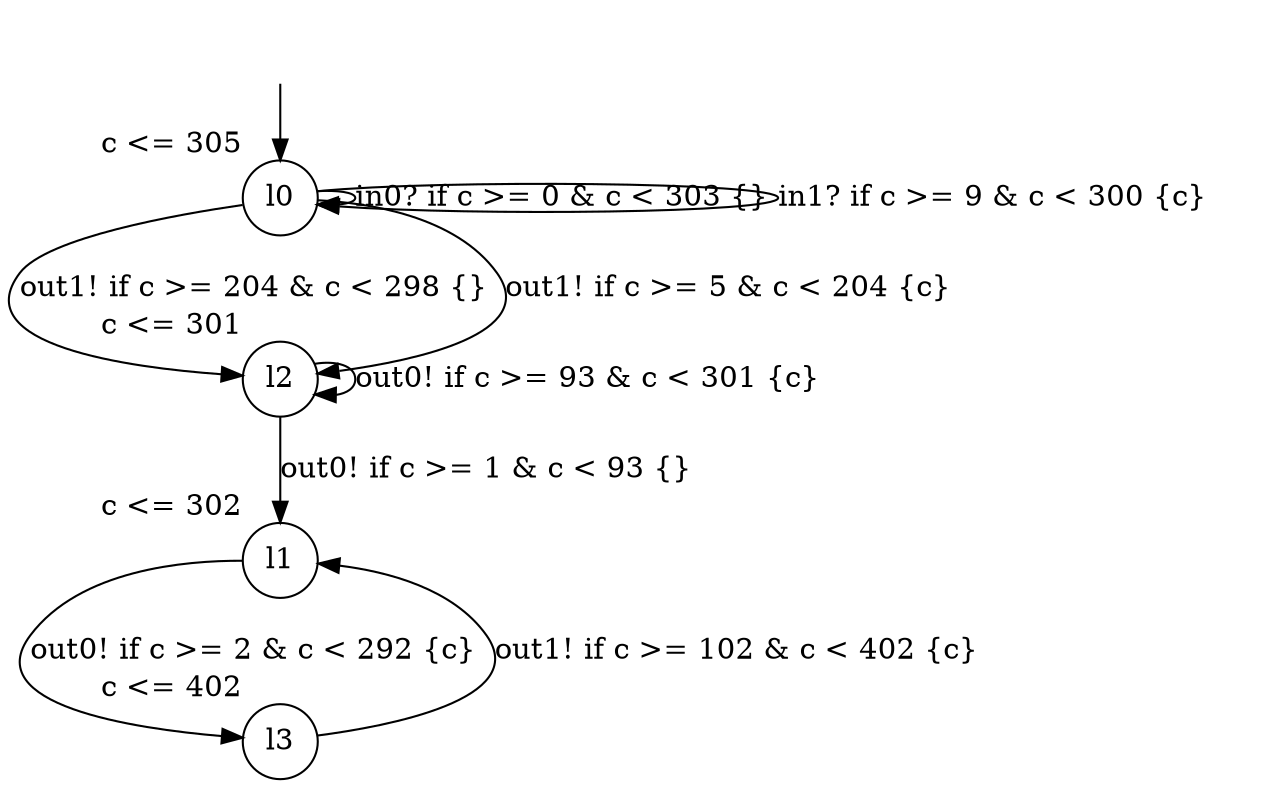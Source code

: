 digraph g {
__start0 [label="" shape="none"];
l0 [shape="circle" margin=0 label="l0", xlabel="c <= 305"];
l1 [shape="circle" margin=0 label="l1", xlabel="c <= 302"];
l2 [shape="circle" margin=0 label="l2", xlabel="c <= 301"];
l3 [shape="circle" margin=0 label="l3", xlabel="c <= 402"];
l0 -> l0 [label="in0? if c >= 0 & c < 303 {} "];
l0 -> l0 [label="in1? if c >= 9 & c < 300 {c} "];
l0 -> l2 [label="out1! if c >= 204 & c < 298 {} "];
l0 -> l2 [label="out1! if c >= 5 & c < 204 {c} "];
l1 -> l3 [label="out0! if c >= 2 & c < 292 {c} "];
l2 -> l2 [label="out0! if c >= 93 & c < 301 {c} "];
l2 -> l1 [label="out0! if c >= 1 & c < 93 {} "];
l3 -> l1 [label="out1! if c >= 102 & c < 402 {c} "];
__start0 -> l0;
}

